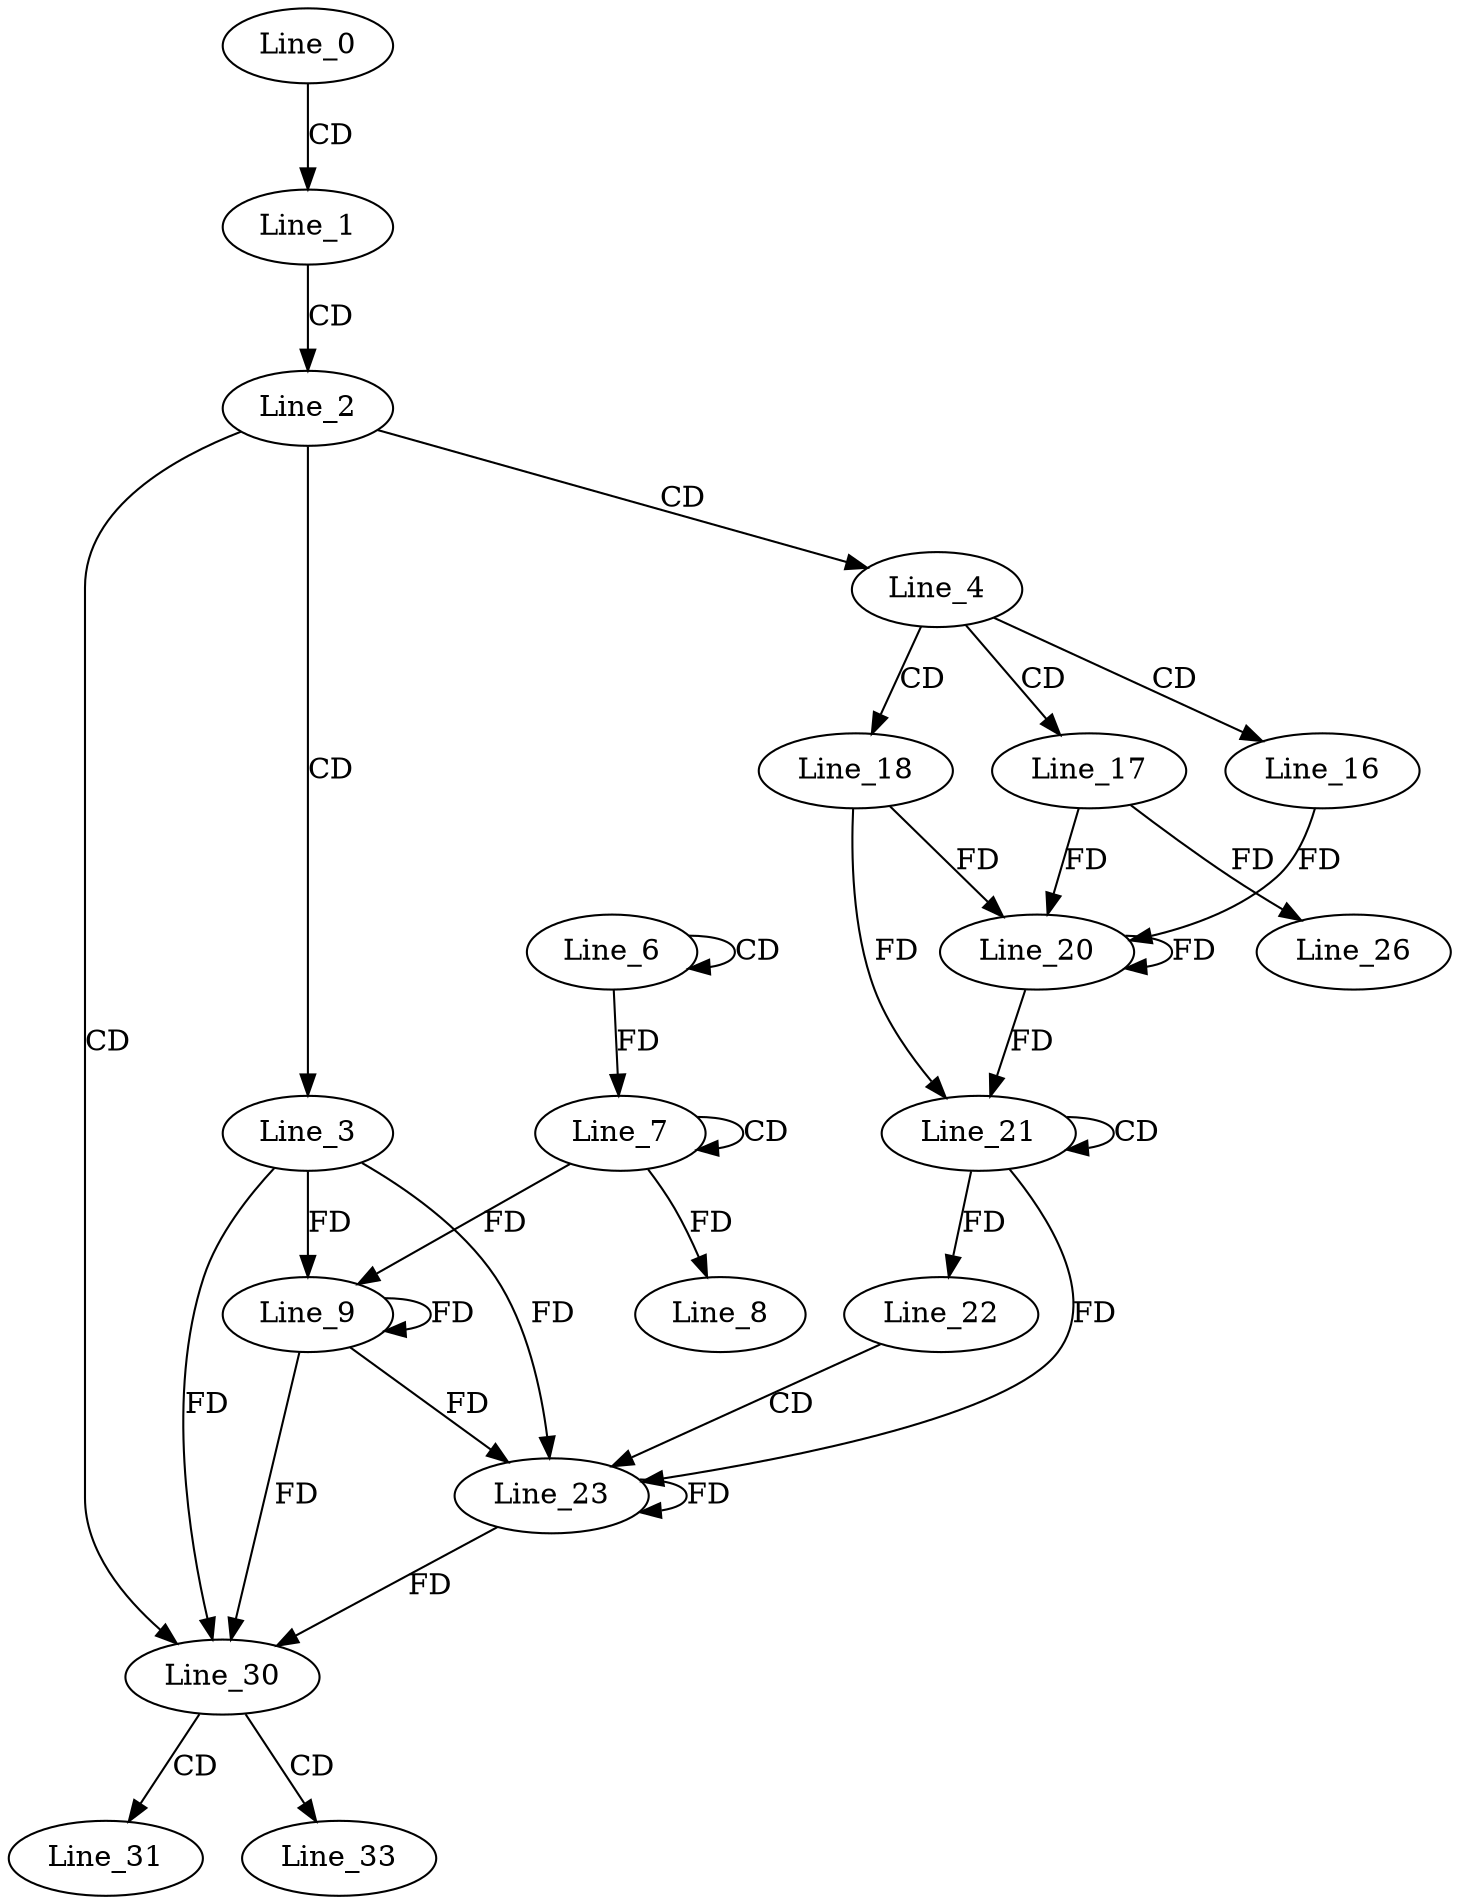 digraph G {
  Line_0;
  Line_1;
  Line_2;
  Line_3;
  Line_4;
  Line_6;
  Line_6;
  Line_7;
  Line_7;
  Line_8;
  Line_9;
  Line_9;
  Line_16;
  Line_17;
  Line_18;
  Line_20;
  Line_20;
  Line_21;
  Line_21;
  Line_22;
  Line_23;
  Line_23;
  Line_26;
  Line_30;
  Line_31;
  Line_33;
  Line_0 -> Line_1 [ label="CD" ];
  Line_1 -> Line_2 [ label="CD" ];
  Line_2 -> Line_3 [ label="CD" ];
  Line_2 -> Line_4 [ label="CD" ];
  Line_6 -> Line_6 [ label="CD" ];
  Line_7 -> Line_7 [ label="CD" ];
  Line_6 -> Line_7 [ label="FD" ];
  Line_7 -> Line_8 [ label="FD" ];
  Line_3 -> Line_9 [ label="FD" ];
  Line_9 -> Line_9 [ label="FD" ];
  Line_7 -> Line_9 [ label="FD" ];
  Line_4 -> Line_16 [ label="CD" ];
  Line_4 -> Line_17 [ label="CD" ];
  Line_4 -> Line_18 [ label="CD" ];
  Line_18 -> Line_20 [ label="FD" ];
  Line_20 -> Line_20 [ label="FD" ];
  Line_16 -> Line_20 [ label="FD" ];
  Line_17 -> Line_20 [ label="FD" ];
  Line_21 -> Line_21 [ label="CD" ];
  Line_18 -> Line_21 [ label="FD" ];
  Line_20 -> Line_21 [ label="FD" ];
  Line_21 -> Line_22 [ label="FD" ];
  Line_22 -> Line_23 [ label="CD" ];
  Line_3 -> Line_23 [ label="FD" ];
  Line_9 -> Line_23 [ label="FD" ];
  Line_23 -> Line_23 [ label="FD" ];
  Line_21 -> Line_23 [ label="FD" ];
  Line_17 -> Line_26 [ label="FD" ];
  Line_2 -> Line_30 [ label="CD" ];
  Line_3 -> Line_30 [ label="FD" ];
  Line_9 -> Line_30 [ label="FD" ];
  Line_23 -> Line_30 [ label="FD" ];
  Line_30 -> Line_31 [ label="CD" ];
  Line_30 -> Line_33 [ label="CD" ];
}

